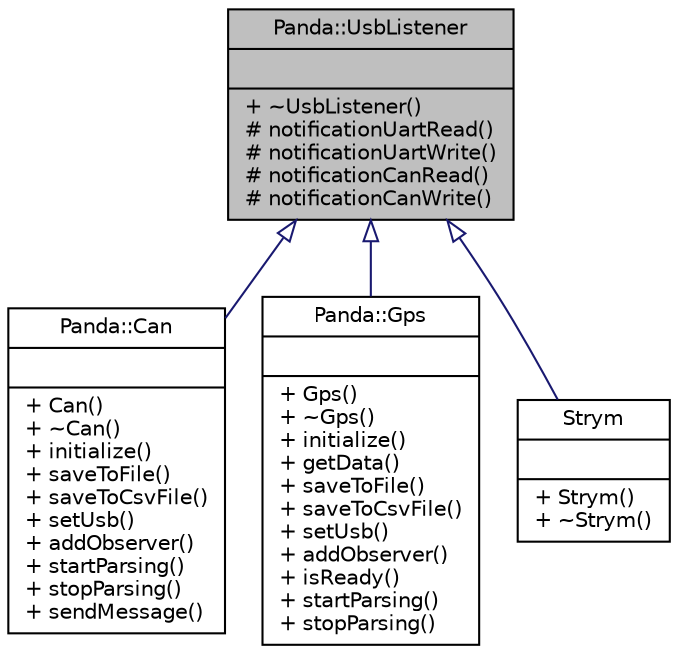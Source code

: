 digraph "Panda::UsbListener"
{
  edge [fontname="Helvetica",fontsize="10",labelfontname="Helvetica",labelfontsize="10"];
  node [fontname="Helvetica",fontsize="10",shape=record];
  Node1 [label="{Panda::UsbListener\n||+ ~UsbListener()\l# notificationUartRead()\l# notificationUartWrite()\l# notificationCanRead()\l# notificationCanWrite()\l}",height=0.2,width=0.4,color="black", fillcolor="grey75", style="filled", fontcolor="black"];
  Node1 -> Node2 [dir="back",color="midnightblue",fontsize="10",style="solid",arrowtail="onormal",fontname="Helvetica"];
  Node2 [label="{Panda::Can\n||+ Can()\l+ ~Can()\l+ initialize()\l+ saveToFile()\l+ saveToCsvFile()\l+ setUsb()\l+ addObserver()\l+ startParsing()\l+ stopParsing()\l+ sendMessage()\l}",height=0.2,width=0.4,color="black", fillcolor="white", style="filled",URL="$class_panda_1_1_can.html",tooltip="A class that handles the CAN data. "];
  Node1 -> Node3 [dir="back",color="midnightblue",fontsize="10",style="solid",arrowtail="onormal",fontname="Helvetica"];
  Node3 [label="{Panda::Gps\n||+ Gps()\l+ ~Gps()\l+ initialize()\l+ getData()\l+ saveToFile()\l+ saveToCsvFile()\l+ setUsb()\l+ addObserver()\l+ isReady()\l+ startParsing()\l+ stopParsing()\l}",height=0.2,width=0.4,color="black", fillcolor="white", style="filled",URL="$class_panda_1_1_gps.html",tooltip="A class that handles the GPS data. "];
  Node1 -> Node4 [dir="back",color="midnightblue",fontsize="10",style="solid",arrowtail="onormal",fontname="Helvetica"];
  Node4 [label="{Strym\n||+ Strym()\l+ ~Strym()\l}",height=0.2,width=0.4,color="black", fillcolor="white", style="filled",URL="$class_strym.html"];
}
